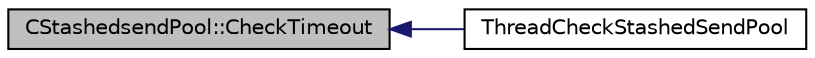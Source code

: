 digraph "CStashedsendPool::CheckTimeout"
{
  edge [fontname="Helvetica",fontsize="10",labelfontname="Helvetica",labelfontsize="10"];
  node [fontname="Helvetica",fontsize="10",shape=record];
  rankdir="LR";
  Node103 [label="CStashedsendPool::CheckTimeout",height=0.2,width=0.4,color="black", fillcolor="grey75", style="filled", fontcolor="black"];
  Node103 -> Node104 [dir="back",color="midnightblue",fontsize="10",style="solid",fontname="Helvetica"];
  Node104 [label="ThreadCheckStashedSendPool",height=0.2,width=0.4,color="black", fillcolor="white", style="filled",URL="$d9/dbc/stashedsend_8h.html#ab583ddc86effded8432ea5387f77d883"];
}
